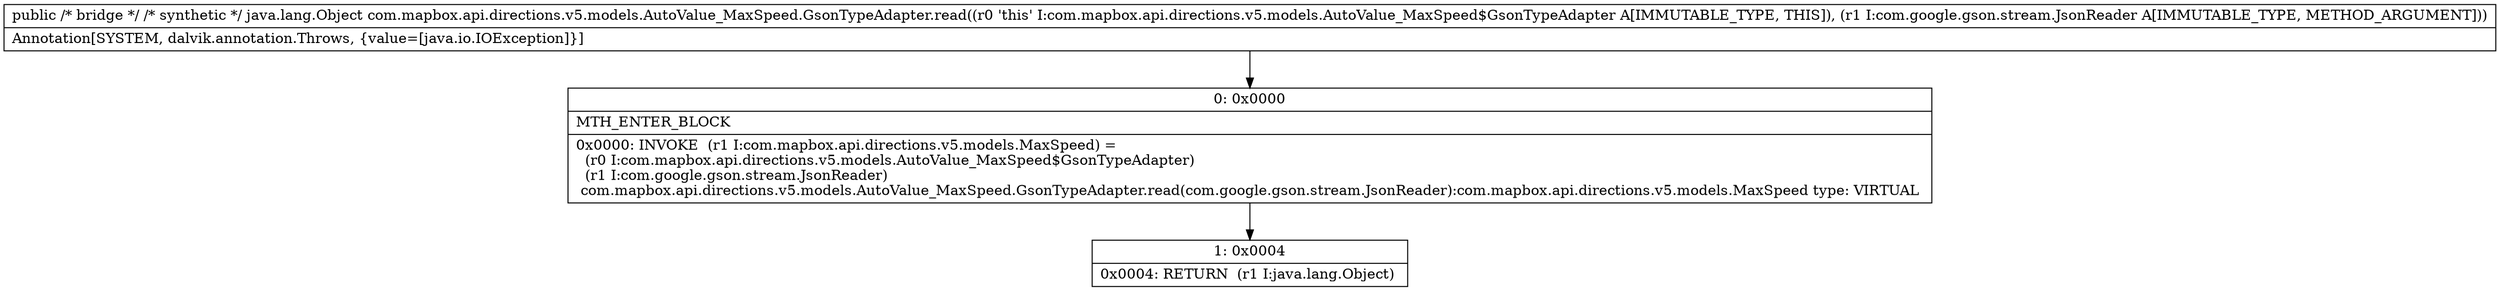 digraph "CFG forcom.mapbox.api.directions.v5.models.AutoValue_MaxSpeed.GsonTypeAdapter.read(Lcom\/google\/gson\/stream\/JsonReader;)Ljava\/lang\/Object;" {
Node_0 [shape=record,label="{0\:\ 0x0000|MTH_ENTER_BLOCK\l|0x0000: INVOKE  (r1 I:com.mapbox.api.directions.v5.models.MaxSpeed) = \l  (r0 I:com.mapbox.api.directions.v5.models.AutoValue_MaxSpeed$GsonTypeAdapter)\l  (r1 I:com.google.gson.stream.JsonReader)\l com.mapbox.api.directions.v5.models.AutoValue_MaxSpeed.GsonTypeAdapter.read(com.google.gson.stream.JsonReader):com.mapbox.api.directions.v5.models.MaxSpeed type: VIRTUAL \l}"];
Node_1 [shape=record,label="{1\:\ 0x0004|0x0004: RETURN  (r1 I:java.lang.Object) \l}"];
MethodNode[shape=record,label="{public \/* bridge *\/ \/* synthetic *\/ java.lang.Object com.mapbox.api.directions.v5.models.AutoValue_MaxSpeed.GsonTypeAdapter.read((r0 'this' I:com.mapbox.api.directions.v5.models.AutoValue_MaxSpeed$GsonTypeAdapter A[IMMUTABLE_TYPE, THIS]), (r1 I:com.google.gson.stream.JsonReader A[IMMUTABLE_TYPE, METHOD_ARGUMENT]))  | Annotation[SYSTEM, dalvik.annotation.Throws, \{value=[java.io.IOException]\}]\l}"];
MethodNode -> Node_0;
Node_0 -> Node_1;
}

